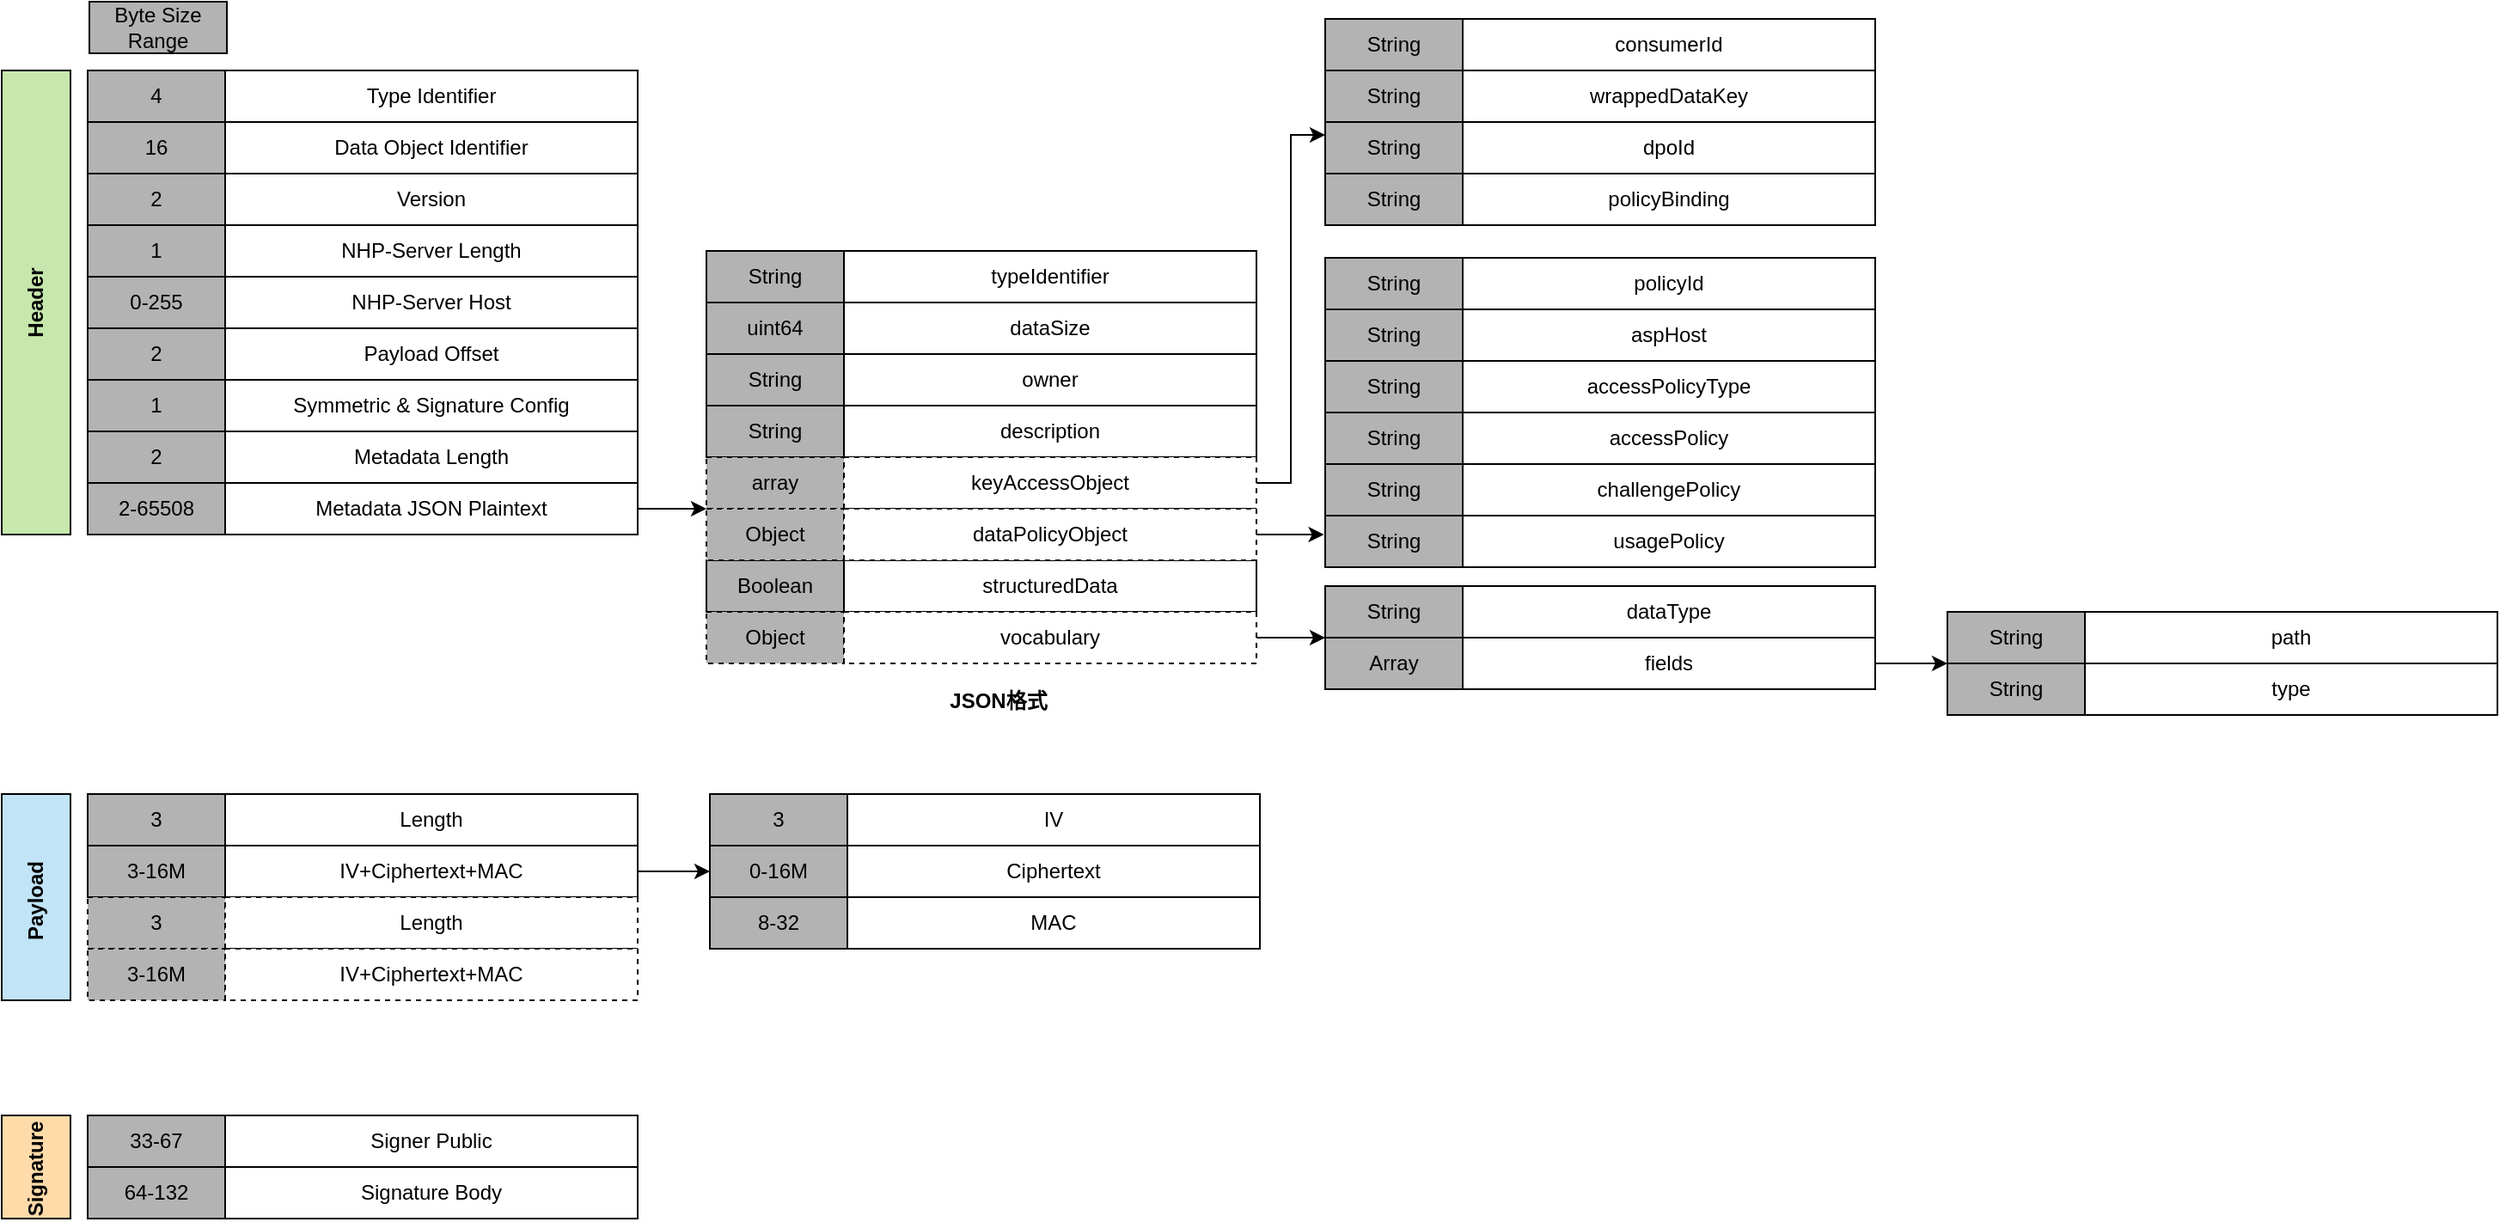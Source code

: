 <mxfile version="27.0.3">
  <diagram name="第 1 页" id="uLFJ8SncW3sbKlQuvjZg">
    <mxGraphModel dx="1554" dy="856" grid="1" gridSize="10" guides="1" tooltips="1" connect="1" arrows="1" fold="1" page="1" pageScale="1" pageWidth="1654" pageHeight="1169" math="0" shadow="0">
      <root>
        <mxCell id="0" />
        <mxCell id="1" parent="0" />
        <mxCell id="0JDXkcEKAHQ5cRbbdFEC-103" value="" style="group" parent="1" vertex="1" connectable="0">
          <mxGeometry x="150" y="690" width="732" height="120" as="geometry" />
        </mxCell>
        <mxCell id="0JDXkcEKAHQ5cRbbdFEC-66" value="" style="rounded=0;whiteSpace=wrap;html=1;fillColor=light-dark(#c1e4f7, #319eff);fontColor=#ffffff;strokeColor=default;" parent="0JDXkcEKAHQ5cRbbdFEC-103" vertex="1">
          <mxGeometry width="40" height="120" as="geometry" />
        </mxCell>
        <mxCell id="0JDXkcEKAHQ5cRbbdFEC-67" value="3" style="rounded=0;whiteSpace=wrap;html=1;fillColor=#B3B3B3;strokeColor=default;" parent="0JDXkcEKAHQ5cRbbdFEC-103" vertex="1">
          <mxGeometry x="50" width="80" height="30" as="geometry" />
        </mxCell>
        <mxCell id="0JDXkcEKAHQ5cRbbdFEC-68" value="Length" style="rounded=0;whiteSpace=wrap;html=1;" parent="0JDXkcEKAHQ5cRbbdFEC-103" vertex="1">
          <mxGeometry x="130" width="240" height="30" as="geometry" />
        </mxCell>
        <mxCell id="0JDXkcEKAHQ5cRbbdFEC-69" value="3-16M" style="rounded=0;whiteSpace=wrap;html=1;fillColor=#B3B3B3;strokeColor=default;" parent="0JDXkcEKAHQ5cRbbdFEC-103" vertex="1">
          <mxGeometry x="50" y="30" width="80" height="30" as="geometry" />
        </mxCell>
        <mxCell id="0JDXkcEKAHQ5cRbbdFEC-81" style="edgeStyle=orthogonalEdgeStyle;rounded=0;orthogonalLoop=1;jettySize=auto;html=1;exitX=1;exitY=0.5;exitDx=0;exitDy=0;entryX=0;entryY=0.5;entryDx=0;entryDy=0;" parent="0JDXkcEKAHQ5cRbbdFEC-103" source="0JDXkcEKAHQ5cRbbdFEC-70" target="0JDXkcEKAHQ5cRbbdFEC-75" edge="1">
          <mxGeometry relative="1" as="geometry" />
        </mxCell>
        <mxCell id="0JDXkcEKAHQ5cRbbdFEC-70" value="IV+Ciphertext+MAC" style="rounded=0;whiteSpace=wrap;html=1;" parent="0JDXkcEKAHQ5cRbbdFEC-103" vertex="1">
          <mxGeometry x="130" y="30" width="240" height="30" as="geometry" />
        </mxCell>
        <mxCell id="0JDXkcEKAHQ5cRbbdFEC-71" value="&lt;b&gt;Payload&lt;/b&gt;" style="text;html=1;align=center;verticalAlign=middle;whiteSpace=wrap;rounded=0;rotation=-90;" parent="0JDXkcEKAHQ5cRbbdFEC-103" vertex="1">
          <mxGeometry x="-10" y="47" width="60" height="30" as="geometry" />
        </mxCell>
        <mxCell id="0JDXkcEKAHQ5cRbbdFEC-80" value="" style="group" parent="0JDXkcEKAHQ5cRbbdFEC-103" vertex="1" connectable="0">
          <mxGeometry x="412" width="320" height="90" as="geometry" />
        </mxCell>
        <mxCell id="0JDXkcEKAHQ5cRbbdFEC-73" value="3" style="rounded=0;whiteSpace=wrap;html=1;fillColor=#B3B3B3;strokeColor=default;" parent="0JDXkcEKAHQ5cRbbdFEC-80" vertex="1">
          <mxGeometry width="80" height="30" as="geometry" />
        </mxCell>
        <mxCell id="0JDXkcEKAHQ5cRbbdFEC-74" value="IV" style="rounded=0;whiteSpace=wrap;html=1;" parent="0JDXkcEKAHQ5cRbbdFEC-80" vertex="1">
          <mxGeometry x="80" width="240" height="30" as="geometry" />
        </mxCell>
        <mxCell id="0JDXkcEKAHQ5cRbbdFEC-75" value="0-16M" style="rounded=0;whiteSpace=wrap;html=1;fillColor=#B3B3B3;strokeColor=default;" parent="0JDXkcEKAHQ5cRbbdFEC-80" vertex="1">
          <mxGeometry y="30" width="80" height="30" as="geometry" />
        </mxCell>
        <mxCell id="0JDXkcEKAHQ5cRbbdFEC-76" value="Ciphertext" style="rounded=0;whiteSpace=wrap;html=1;" parent="0JDXkcEKAHQ5cRbbdFEC-80" vertex="1">
          <mxGeometry x="80" y="30" width="240" height="30" as="geometry" />
        </mxCell>
        <mxCell id="0JDXkcEKAHQ5cRbbdFEC-78" value="8-32" style="rounded=0;whiteSpace=wrap;html=1;fillColor=#B3B3B3;strokeColor=default;" parent="0JDXkcEKAHQ5cRbbdFEC-80" vertex="1">
          <mxGeometry y="60" width="80" height="30" as="geometry" />
        </mxCell>
        <mxCell id="0JDXkcEKAHQ5cRbbdFEC-79" value="MAC" style="rounded=0;whiteSpace=wrap;html=1;" parent="0JDXkcEKAHQ5cRbbdFEC-80" vertex="1">
          <mxGeometry x="80" y="60" width="240" height="30" as="geometry" />
        </mxCell>
        <mxCell id="0JDXkcEKAHQ5cRbbdFEC-83" value="3" style="rounded=0;whiteSpace=wrap;html=1;fillColor=#B3B3B3;strokeColor=default;dashed=1;" parent="0JDXkcEKAHQ5cRbbdFEC-103" vertex="1">
          <mxGeometry x="50" y="60" width="80" height="30" as="geometry" />
        </mxCell>
        <mxCell id="0JDXkcEKAHQ5cRbbdFEC-84" value="Length" style="rounded=0;whiteSpace=wrap;html=1;dashed=1;" parent="0JDXkcEKAHQ5cRbbdFEC-103" vertex="1">
          <mxGeometry x="130" y="60" width="240" height="30" as="geometry" />
        </mxCell>
        <mxCell id="0JDXkcEKAHQ5cRbbdFEC-85" value="3-16M" style="rounded=0;whiteSpace=wrap;html=1;fillColor=#B3B3B3;strokeColor=default;dashed=1;" parent="0JDXkcEKAHQ5cRbbdFEC-103" vertex="1">
          <mxGeometry x="50" y="90" width="80" height="30" as="geometry" />
        </mxCell>
        <mxCell id="0JDXkcEKAHQ5cRbbdFEC-86" value="IV+Ciphertext+MAC" style="rounded=0;whiteSpace=wrap;html=1;dashed=1;" parent="0JDXkcEKAHQ5cRbbdFEC-103" vertex="1">
          <mxGeometry x="130" y="90" width="240" height="30" as="geometry" />
        </mxCell>
        <mxCell id="0JDXkcEKAHQ5cRbbdFEC-106" value="" style="shape=image;html=1;verticalAlign=top;verticalLabelPosition=bottom;labelBackgroundColor=#ffffff;imageAspect=0;aspect=fixed;image=https://cdn4.iconfinder.com/data/icons/ionicons/512/icon-ios7-more-128.png;imageBackground=none;" parent="1" vertex="1">
          <mxGeometry x="213" y="799" width="50" height="50" as="geometry" />
        </mxCell>
        <mxCell id="0JDXkcEKAHQ5cRbbdFEC-107" value="Byte Size Range" style="rounded=0;whiteSpace=wrap;html=1;fillColor=#B3B3B3;strokeColor=default;" parent="1" vertex="1">
          <mxGeometry x="201" y="229" width="80" height="30" as="geometry" />
        </mxCell>
        <mxCell id="0JDXkcEKAHQ5cRbbdFEC-90" value="" style="rounded=0;whiteSpace=wrap;html=1;fillColor=light-dark(#ffdba9, #319eff);fontColor=#ffffff;strokeColor=default;container=0;" parent="1" vertex="1">
          <mxGeometry x="150" y="877" width="40" height="60" as="geometry" />
        </mxCell>
        <mxCell id="0JDXkcEKAHQ5cRbbdFEC-91" value="33-67" style="rounded=0;whiteSpace=wrap;html=1;fillColor=#B3B3B3;strokeColor=default;container=0;" parent="1" vertex="1">
          <mxGeometry x="200" y="877" width="80" height="30" as="geometry" />
        </mxCell>
        <mxCell id="0JDXkcEKAHQ5cRbbdFEC-92" value="Signer Public" style="rounded=0;whiteSpace=wrap;html=1;container=0;" parent="1" vertex="1">
          <mxGeometry x="280" y="877" width="240" height="30" as="geometry" />
        </mxCell>
        <mxCell id="0JDXkcEKAHQ5cRbbdFEC-93" value="64-132" style="rounded=0;whiteSpace=wrap;html=1;fillColor=#B3B3B3;strokeColor=default;container=0;" parent="1" vertex="1">
          <mxGeometry x="200" y="907" width="80" height="30" as="geometry" />
        </mxCell>
        <mxCell id="0JDXkcEKAHQ5cRbbdFEC-94" value="Signature Body" style="rounded=0;whiteSpace=wrap;html=1;container=0;" parent="1" vertex="1">
          <mxGeometry x="280" y="907" width="240" height="30" as="geometry" />
        </mxCell>
        <mxCell id="0JDXkcEKAHQ5cRbbdFEC-95" value="&lt;b&gt;Signature&lt;/b&gt;" style="text;html=1;align=center;verticalAlign=middle;whiteSpace=wrap;rounded=0;rotation=-90;container=0;" parent="1" vertex="1">
          <mxGeometry x="140" y="893" width="60" height="30" as="geometry" />
        </mxCell>
        <mxCell id="0JDXkcEKAHQ5cRbbdFEC-1" value="" style="rounded=0;whiteSpace=wrap;html=1;fillColor=light-dark(#c7e8ac, #4a890c);fontColor=#ffffff;strokeColor=default;" parent="1" vertex="1">
          <mxGeometry x="150" y="269" width="40" height="270" as="geometry" />
        </mxCell>
        <mxCell id="0JDXkcEKAHQ5cRbbdFEC-2" value="4" style="rounded=0;whiteSpace=wrap;html=1;fillColor=#B3B3B3;strokeColor=default;" parent="1" vertex="1">
          <mxGeometry x="200" y="269" width="80" height="30" as="geometry" />
        </mxCell>
        <mxCell id="0JDXkcEKAHQ5cRbbdFEC-4" value="Type Identifier" style="rounded=0;whiteSpace=wrap;html=1;" parent="1" vertex="1">
          <mxGeometry x="280" y="269" width="240" height="30" as="geometry" />
        </mxCell>
        <mxCell id="0JDXkcEKAHQ5cRbbdFEC-5" value="16" style="rounded=0;whiteSpace=wrap;html=1;fillColor=#B3B3B3;strokeColor=default;" parent="1" vertex="1">
          <mxGeometry x="200" y="299" width="80" height="30" as="geometry" />
        </mxCell>
        <mxCell id="0JDXkcEKAHQ5cRbbdFEC-6" value="Data Object Identifier" style="rounded=0;whiteSpace=wrap;html=1;" parent="1" vertex="1">
          <mxGeometry x="280" y="299" width="240" height="30" as="geometry" />
        </mxCell>
        <mxCell id="0JDXkcEKAHQ5cRbbdFEC-7" value="2" style="rounded=0;whiteSpace=wrap;html=1;fillColor=#B3B3B3;strokeColor=default;" parent="1" vertex="1">
          <mxGeometry x="200" y="329" width="80" height="30" as="geometry" />
        </mxCell>
        <mxCell id="0JDXkcEKAHQ5cRbbdFEC-8" value="Version" style="rounded=0;whiteSpace=wrap;html=1;" parent="1" vertex="1">
          <mxGeometry x="280" y="329" width="240" height="30" as="geometry" />
        </mxCell>
        <mxCell id="0JDXkcEKAHQ5cRbbdFEC-9" value="2" style="rounded=0;whiteSpace=wrap;html=1;fillColor=#B3B3B3;strokeColor=default;" parent="1" vertex="1">
          <mxGeometry x="200" y="419" width="80" height="30" as="geometry" />
        </mxCell>
        <mxCell id="0JDXkcEKAHQ5cRbbdFEC-10" value="Payload Offset" style="rounded=0;whiteSpace=wrap;html=1;" parent="1" vertex="1">
          <mxGeometry x="280" y="419" width="240" height="30" as="geometry" />
        </mxCell>
        <mxCell id="0JDXkcEKAHQ5cRbbdFEC-11" value="1" style="rounded=0;whiteSpace=wrap;html=1;fillColor=#B3B3B3;strokeColor=default;" parent="1" vertex="1">
          <mxGeometry x="200" y="449" width="80" height="30" as="geometry" />
        </mxCell>
        <mxCell id="0JDXkcEKAHQ5cRbbdFEC-12" value="Symmetric &amp;amp; Signature Config" style="rounded=0;whiteSpace=wrap;html=1;" parent="1" vertex="1">
          <mxGeometry x="280" y="449" width="240" height="30" as="geometry" />
        </mxCell>
        <mxCell id="0JDXkcEKAHQ5cRbbdFEC-13" value="2" style="rounded=0;whiteSpace=wrap;html=1;fillColor=#B3B3B3;strokeColor=default;" parent="1" vertex="1">
          <mxGeometry x="200" y="479" width="80" height="30" as="geometry" />
        </mxCell>
        <mxCell id="0JDXkcEKAHQ5cRbbdFEC-30" style="edgeStyle=orthogonalEdgeStyle;rounded=0;orthogonalLoop=1;jettySize=auto;html=1;exitX=1;exitY=0.5;exitDx=0;exitDy=0;entryX=0;entryY=1;entryDx=0;entryDy=0;" parent="1" source="0JDXkcEKAHQ5cRbbdFEC-33" target="0JDXkcEKAHQ5cRbbdFEC-25" edge="1">
          <mxGeometry relative="1" as="geometry">
            <mxPoint x="560" y="544.0" as="targetPoint" />
            <Array as="points">
              <mxPoint x="550" y="524" />
              <mxPoint x="550" y="524" />
            </Array>
          </mxGeometry>
        </mxCell>
        <mxCell id="0JDXkcEKAHQ5cRbbdFEC-14" value="Metadata Length" style="rounded=0;whiteSpace=wrap;html=1;" parent="1" vertex="1">
          <mxGeometry x="280" y="479" width="240" height="30" as="geometry" />
        </mxCell>
        <mxCell id="0JDXkcEKAHQ5cRbbdFEC-15" value="&lt;b&gt;Header&lt;/b&gt;" style="text;html=1;align=center;verticalAlign=middle;whiteSpace=wrap;rounded=0;rotation=-90;" parent="1" vertex="1">
          <mxGeometry x="140" y="389" width="60" height="30" as="geometry" />
        </mxCell>
        <mxCell id="0JDXkcEKAHQ5cRbbdFEC-17" value="String" style="rounded=0;whiteSpace=wrap;html=1;fillColor=#B3B3B3;strokeColor=default;" parent="1" vertex="1">
          <mxGeometry x="560" y="374" width="80" height="30" as="geometry" />
        </mxCell>
        <mxCell id="0JDXkcEKAHQ5cRbbdFEC-18" value="typeIdentifier" style="rounded=0;whiteSpace=wrap;html=1;" parent="1" vertex="1">
          <mxGeometry x="640" y="374" width="240" height="30" as="geometry" />
        </mxCell>
        <mxCell id="0JDXkcEKAHQ5cRbbdFEC-19" value="uint64" style="rounded=0;whiteSpace=wrap;html=1;fillColor=#B3B3B3;strokeColor=default;" parent="1" vertex="1">
          <mxGeometry x="560" y="404" width="80" height="30" as="geometry" />
        </mxCell>
        <mxCell id="0JDXkcEKAHQ5cRbbdFEC-20" value="dataSize" style="rounded=0;whiteSpace=wrap;html=1;" parent="1" vertex="1">
          <mxGeometry x="640" y="404" width="240" height="30" as="geometry" />
        </mxCell>
        <mxCell id="0JDXkcEKAHQ5cRbbdFEC-21" value="String" style="rounded=0;whiteSpace=wrap;html=1;fillColor=#B3B3B3;strokeColor=default;" parent="1" vertex="1">
          <mxGeometry x="560" y="434" width="80" height="30" as="geometry" />
        </mxCell>
        <mxCell id="0JDXkcEKAHQ5cRbbdFEC-22" value="owner" style="rounded=0;whiteSpace=wrap;html=1;" parent="1" vertex="1">
          <mxGeometry x="640" y="434" width="240" height="30" as="geometry" />
        </mxCell>
        <mxCell id="0JDXkcEKAHQ5cRbbdFEC-23" value="String" style="rounded=0;whiteSpace=wrap;html=1;fillColor=#B3B3B3;strokeColor=default;" parent="1" vertex="1">
          <mxGeometry x="560" y="464" width="80" height="30" as="geometry" />
        </mxCell>
        <mxCell id="0JDXkcEKAHQ5cRbbdFEC-24" value="description" style="rounded=0;whiteSpace=wrap;html=1;" parent="1" vertex="1">
          <mxGeometry x="640" y="464" width="240" height="30" as="geometry" />
        </mxCell>
        <mxCell id="0JDXkcEKAHQ5cRbbdFEC-25" value="array" style="rounded=0;whiteSpace=wrap;html=1;fillColor=#B3B3B3;strokeColor=default;dashed=1;" parent="1" vertex="1">
          <mxGeometry x="560" y="494" width="80" height="30" as="geometry" />
        </mxCell>
        <mxCell id="Gw7XbRiMmhPVKcOSv_M4-24" style="edgeStyle=orthogonalEdgeStyle;rounded=0;orthogonalLoop=1;jettySize=auto;html=1;exitX=1;exitY=0.5;exitDx=0;exitDy=0;entryX=0;entryY=0.25;entryDx=0;entryDy=0;" parent="1" source="0JDXkcEKAHQ5cRbbdFEC-26" target="Gw7XbRiMmhPVKcOSv_M4-18" edge="1">
          <mxGeometry relative="1" as="geometry" />
        </mxCell>
        <mxCell id="0JDXkcEKAHQ5cRbbdFEC-26" value="keyAccessObject" style="rounded=0;whiteSpace=wrap;html=1;dashed=1;" parent="1" vertex="1">
          <mxGeometry x="640" y="494" width="240" height="30" as="geometry" />
        </mxCell>
        <mxCell id="0JDXkcEKAHQ5cRbbdFEC-31" value="&lt;b&gt;JSON格式&lt;/b&gt;" style="text;html=1;align=center;verticalAlign=middle;whiteSpace=wrap;rounded=0;" parent="1" vertex="1">
          <mxGeometry x="700" y="621" width="60" height="30" as="geometry" />
        </mxCell>
        <mxCell id="0JDXkcEKAHQ5cRbbdFEC-32" value="2-65508" style="rounded=0;whiteSpace=wrap;html=1;fillColor=#B3B3B3;strokeColor=default;" parent="1" vertex="1">
          <mxGeometry x="200" y="509" width="80" height="30" as="geometry" />
        </mxCell>
        <mxCell id="0JDXkcEKAHQ5cRbbdFEC-33" value="Metadata JSON Plaintext" style="rounded=0;whiteSpace=wrap;html=1;" parent="1" vertex="1">
          <mxGeometry x="280" y="509" width="240" height="30" as="geometry" />
        </mxCell>
        <mxCell id="0JDXkcEKAHQ5cRbbdFEC-37" value="String" style="rounded=0;whiteSpace=wrap;html=1;fillColor=#B3B3B3;strokeColor=default;" parent="1" vertex="1">
          <mxGeometry x="920" y="569" width="80" height="30" as="geometry" />
        </mxCell>
        <mxCell id="0JDXkcEKAHQ5cRbbdFEC-38" value="dataType" style="rounded=0;whiteSpace=wrap;html=1;" parent="1" vertex="1">
          <mxGeometry x="1000" y="569" width="240" height="30" as="geometry" />
        </mxCell>
        <mxCell id="0JDXkcEKAHQ5cRbbdFEC-39" value="Array" style="rounded=0;whiteSpace=wrap;html=1;fillColor=#B3B3B3;strokeColor=default;" parent="1" vertex="1">
          <mxGeometry x="920" y="599" width="80" height="30" as="geometry" />
        </mxCell>
        <mxCell id="0JDXkcEKAHQ5cRbbdFEC-100" style="edgeStyle=orthogonalEdgeStyle;rounded=0;orthogonalLoop=1;jettySize=auto;html=1;exitX=1;exitY=0.5;exitDx=0;exitDy=0;entryX=0;entryY=0;entryDx=0;entryDy=0;" parent="1" source="0JDXkcEKAHQ5cRbbdFEC-40" target="0JDXkcEKAHQ5cRbbdFEC-57" edge="1">
          <mxGeometry relative="1" as="geometry">
            <Array as="points">
              <mxPoint x="1270" y="614" />
              <mxPoint x="1270" y="614" />
            </Array>
          </mxGeometry>
        </mxCell>
        <mxCell id="0JDXkcEKAHQ5cRbbdFEC-40" value="fields" style="rounded=0;whiteSpace=wrap;html=1;" parent="1" vertex="1">
          <mxGeometry x="1000" y="599" width="240" height="30" as="geometry" />
        </mxCell>
        <mxCell id="0JDXkcEKAHQ5cRbbdFEC-55" value="String" style="rounded=0;whiteSpace=wrap;html=1;fillColor=#B3B3B3;strokeColor=default;" parent="1" vertex="1">
          <mxGeometry x="1282" y="584" width="80" height="30" as="geometry" />
        </mxCell>
        <mxCell id="0JDXkcEKAHQ5cRbbdFEC-56" value="path" style="rounded=0;whiteSpace=wrap;html=1;" parent="1" vertex="1">
          <mxGeometry x="1362" y="584" width="240" height="30" as="geometry" />
        </mxCell>
        <mxCell id="0JDXkcEKAHQ5cRbbdFEC-57" value="String" style="rounded=0;whiteSpace=wrap;html=1;fillColor=#B3B3B3;strokeColor=default;" parent="1" vertex="1">
          <mxGeometry x="1282" y="614" width="80" height="30" as="geometry" />
        </mxCell>
        <mxCell id="0JDXkcEKAHQ5cRbbdFEC-58" value="type" style="rounded=0;whiteSpace=wrap;html=1;" parent="1" vertex="1">
          <mxGeometry x="1362" y="614" width="240" height="30" as="geometry" />
        </mxCell>
        <mxCell id="0JDXkcEKAHQ5cRbbdFEC-108" value="1" style="rounded=0;whiteSpace=wrap;html=1;fillColor=#B3B3B3;strokeColor=default;" parent="1" vertex="1">
          <mxGeometry x="200" y="359" width="80" height="30" as="geometry" />
        </mxCell>
        <mxCell id="0JDXkcEKAHQ5cRbbdFEC-109" value="NHP-Server Length" style="rounded=0;whiteSpace=wrap;html=1;" parent="1" vertex="1">
          <mxGeometry x="280" y="359" width="240" height="30" as="geometry" />
        </mxCell>
        <mxCell id="0JDXkcEKAHQ5cRbbdFEC-110" value="0-255" style="rounded=0;whiteSpace=wrap;html=1;fillColor=#B3B3B3;strokeColor=default;" parent="1" vertex="1">
          <mxGeometry x="200" y="389" width="80" height="30" as="geometry" />
        </mxCell>
        <mxCell id="0JDXkcEKAHQ5cRbbdFEC-111" value="NHP-Server Host" style="rounded=0;whiteSpace=wrap;html=1;" parent="1" vertex="1">
          <mxGeometry x="280" y="389" width="240" height="30" as="geometry" />
        </mxCell>
        <mxCell id="Gw7XbRiMmhPVKcOSv_M4-9" value="Boolean" style="rounded=0;whiteSpace=wrap;html=1;fillColor=#B3B3B3;strokeColor=default;" parent="1" vertex="1">
          <mxGeometry x="560" y="554" width="80" height="30" as="geometry" />
        </mxCell>
        <mxCell id="Gw7XbRiMmhPVKcOSv_M4-10" value="structuredData" style="rounded=0;whiteSpace=wrap;html=1;" parent="1" vertex="1">
          <mxGeometry x="640" y="554" width="240" height="30" as="geometry" />
        </mxCell>
        <mxCell id="Gw7XbRiMmhPVKcOSv_M4-7" value="Object" style="rounded=0;whiteSpace=wrap;html=1;fillColor=#B3B3B3;strokeColor=default;dashed=1;" parent="1" vertex="1">
          <mxGeometry x="560" y="524" width="80" height="30" as="geometry" />
        </mxCell>
        <mxCell id="Zh3neXpyviyiBVp3eryP-17" style="edgeStyle=orthogonalEdgeStyle;rounded=0;orthogonalLoop=1;jettySize=auto;html=1;exitX=1;exitY=0.5;exitDx=0;exitDy=0;entryX=-0.009;entryY=0.379;entryDx=0;entryDy=0;entryPerimeter=0;" edge="1" parent="1" source="Gw7XbRiMmhPVKcOSv_M4-8" target="Zh3neXpyviyiBVp3eryP-13">
          <mxGeometry relative="1" as="geometry" />
        </mxCell>
        <mxCell id="Gw7XbRiMmhPVKcOSv_M4-8" value="dataPolicyObject" style="rounded=0;whiteSpace=wrap;html=1;dashed=1;" parent="1" vertex="1">
          <mxGeometry x="640" y="524" width="240" height="30" as="geometry" />
        </mxCell>
        <mxCell id="Gw7XbRiMmhPVKcOSv_M4-11" value="Object" style="rounded=0;whiteSpace=wrap;html=1;fillColor=#B3B3B3;strokeColor=default;dashed=1;" parent="1" vertex="1">
          <mxGeometry x="560" y="584" width="80" height="30" as="geometry" />
        </mxCell>
        <mxCell id="Gw7XbRiMmhPVKcOSv_M4-13" style="edgeStyle=orthogonalEdgeStyle;rounded=0;orthogonalLoop=1;jettySize=auto;html=1;exitX=1;exitY=0.5;exitDx=0;exitDy=0;entryX=0;entryY=1;entryDx=0;entryDy=0;" parent="1" source="Gw7XbRiMmhPVKcOSv_M4-12" target="0JDXkcEKAHQ5cRbbdFEC-37" edge="1">
          <mxGeometry relative="1" as="geometry">
            <Array as="points">
              <mxPoint x="910" y="599" />
              <mxPoint x="910" y="599" />
            </Array>
          </mxGeometry>
        </mxCell>
        <mxCell id="Gw7XbRiMmhPVKcOSv_M4-12" value="vocabulary" style="rounded=0;whiteSpace=wrap;html=1;dashed=1;" parent="1" vertex="1">
          <mxGeometry x="640" y="584" width="240" height="30" as="geometry" />
        </mxCell>
        <mxCell id="Gw7XbRiMmhPVKcOSv_M4-14" value="String" style="rounded=0;whiteSpace=wrap;html=1;fillColor=#B3B3B3;strokeColor=default;" parent="1" vertex="1">
          <mxGeometry x="920" y="239" width="80" height="30" as="geometry" />
        </mxCell>
        <mxCell id="Gw7XbRiMmhPVKcOSv_M4-15" value="consumerId" style="rounded=0;whiteSpace=wrap;html=1;" parent="1" vertex="1">
          <mxGeometry x="1000" y="239" width="240" height="30" as="geometry" />
        </mxCell>
        <mxCell id="Gw7XbRiMmhPVKcOSv_M4-16" value="String" style="rounded=0;whiteSpace=wrap;html=1;fillColor=#B3B3B3;strokeColor=default;" parent="1" vertex="1">
          <mxGeometry x="920" y="269" width="80" height="30" as="geometry" />
        </mxCell>
        <mxCell id="Gw7XbRiMmhPVKcOSv_M4-17" value="wrappedDataKey" style="rounded=0;whiteSpace=wrap;html=1;" parent="1" vertex="1">
          <mxGeometry x="1000" y="269" width="240" height="30" as="geometry" />
        </mxCell>
        <mxCell id="Gw7XbRiMmhPVKcOSv_M4-18" value="String" style="rounded=0;whiteSpace=wrap;html=1;fillColor=#B3B3B3;strokeColor=default;" parent="1" vertex="1">
          <mxGeometry x="920" y="299" width="80" height="30" as="geometry" />
        </mxCell>
        <mxCell id="Gw7XbRiMmhPVKcOSv_M4-19" value="dpoId" style="rounded=0;whiteSpace=wrap;html=1;" parent="1" vertex="1">
          <mxGeometry x="1000" y="299" width="240" height="30" as="geometry" />
        </mxCell>
        <mxCell id="Gw7XbRiMmhPVKcOSv_M4-20" value="String" style="rounded=0;whiteSpace=wrap;html=1;fillColor=#B3B3B3;strokeColor=default;" parent="1" vertex="1">
          <mxGeometry x="920" y="329" width="80" height="30" as="geometry" />
        </mxCell>
        <mxCell id="Gw7XbRiMmhPVKcOSv_M4-21" value="policyBinding" style="rounded=0;whiteSpace=wrap;html=1;" parent="1" vertex="1">
          <mxGeometry x="1000" y="329" width="240" height="30" as="geometry" />
        </mxCell>
        <mxCell id="Zh3neXpyviyiBVp3eryP-1" value="String" style="rounded=0;whiteSpace=wrap;html=1;fillColor=#B3B3B3;strokeColor=default;" vertex="1" parent="1">
          <mxGeometry x="920" y="378" width="80" height="30" as="geometry" />
        </mxCell>
        <mxCell id="Zh3neXpyviyiBVp3eryP-2" value="policyId" style="rounded=0;whiteSpace=wrap;html=1;" vertex="1" parent="1">
          <mxGeometry x="1000" y="378" width="240" height="30" as="geometry" />
        </mxCell>
        <mxCell id="Zh3neXpyviyiBVp3eryP-4" value="String" style="rounded=0;whiteSpace=wrap;html=1;fillColor=#B3B3B3;strokeColor=default;" vertex="1" parent="1">
          <mxGeometry x="920" y="408" width="80" height="30" as="geometry" />
        </mxCell>
        <mxCell id="Zh3neXpyviyiBVp3eryP-5" value="aspHost" style="rounded=0;whiteSpace=wrap;html=1;" vertex="1" parent="1">
          <mxGeometry x="1000" y="408" width="240" height="30" as="geometry" />
        </mxCell>
        <mxCell id="Zh3neXpyviyiBVp3eryP-7" value="String" style="rounded=0;whiteSpace=wrap;html=1;fillColor=#B3B3B3;strokeColor=default;" vertex="1" parent="1">
          <mxGeometry x="920" y="438" width="80" height="30" as="geometry" />
        </mxCell>
        <mxCell id="Zh3neXpyviyiBVp3eryP-8" value="accessPolicyType" style="rounded=0;whiteSpace=wrap;html=1;" vertex="1" parent="1">
          <mxGeometry x="1000" y="438" width="240" height="30" as="geometry" />
        </mxCell>
        <mxCell id="Zh3neXpyviyiBVp3eryP-9" value="String" style="rounded=0;whiteSpace=wrap;html=1;fillColor=#B3B3B3;strokeColor=default;" vertex="1" parent="1">
          <mxGeometry x="920" y="468" width="80" height="30" as="geometry" />
        </mxCell>
        <mxCell id="Zh3neXpyviyiBVp3eryP-10" value="accessPolicy" style="rounded=0;whiteSpace=wrap;html=1;" vertex="1" parent="1">
          <mxGeometry x="1000" y="468" width="240" height="30" as="geometry" />
        </mxCell>
        <mxCell id="Zh3neXpyviyiBVp3eryP-11" value="String" style="rounded=0;whiteSpace=wrap;html=1;fillColor=#B3B3B3;strokeColor=default;" vertex="1" parent="1">
          <mxGeometry x="920" y="498" width="80" height="30" as="geometry" />
        </mxCell>
        <mxCell id="Zh3neXpyviyiBVp3eryP-12" value="challengePolicy" style="rounded=0;whiteSpace=wrap;html=1;" vertex="1" parent="1">
          <mxGeometry x="1000" y="498" width="240" height="30" as="geometry" />
        </mxCell>
        <mxCell id="Zh3neXpyviyiBVp3eryP-13" value="String" style="rounded=0;whiteSpace=wrap;html=1;fillColor=#B3B3B3;strokeColor=default;" vertex="1" parent="1">
          <mxGeometry x="920" y="528" width="80" height="30" as="geometry" />
        </mxCell>
        <mxCell id="Zh3neXpyviyiBVp3eryP-14" value="usagePolicy" style="rounded=0;whiteSpace=wrap;html=1;" vertex="1" parent="1">
          <mxGeometry x="1000" y="528" width="240" height="30" as="geometry" />
        </mxCell>
      </root>
    </mxGraphModel>
  </diagram>
</mxfile>
